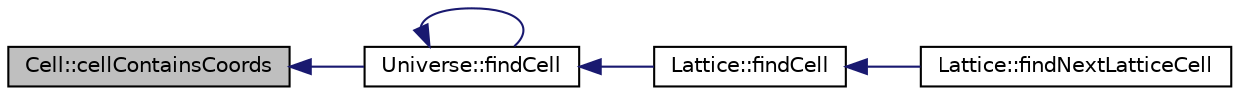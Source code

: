 digraph "Cell::cellContainsCoords"
{
  edge [fontname="Helvetica",fontsize="10",labelfontname="Helvetica",labelfontsize="10"];
  node [fontname="Helvetica",fontsize="10",shape=record];
  rankdir="LR";
  Node1 [label="Cell::cellContainsCoords",height=0.2,width=0.4,color="black", fillcolor="grey75", style="filled" fontcolor="black"];
  Node1 -> Node2 [dir="back",color="midnightblue",fontsize="10",style="solid",fontname="Helvetica"];
  Node2 [label="Universe::findCell",height=0.2,width=0.4,color="black", fillcolor="white", style="filled",URL="$classUniverse.html#a70bafb1689f44b64ed98e85df1595f03",tooltip="Finds the Cell for which a LocalCoords object resides."];
  Node2 -> Node2 [dir="back",color="midnightblue",fontsize="10",style="solid",fontname="Helvetica"];
  Node2 -> Node3 [dir="back",color="midnightblue",fontsize="10",style="solid",fontname="Helvetica"];
  Node3 [label="Lattice::findCell",height=0.2,width=0.4,color="black", fillcolor="white", style="filled",URL="$classLattice.html#a106bb34948883f3695bbffa5e44bce2b",tooltip="Finds the Cell within this Lattice that a LocalCoords is in."];
  Node3 -> Node4 [dir="back",color="midnightblue",fontsize="10",style="solid",fontname="Helvetica"];
  Node4 [label="Lattice::findNextLatticeCell",height=0.2,width=0.4,color="black", fillcolor="white", style="filled",URL="$classLattice.html#a74e06905bc0f096fa4fb1b97420b0825",tooltip="Finds the next Cell for a LocalCoords object along a trajectory defined by some angle (in radians fro..."];
}
